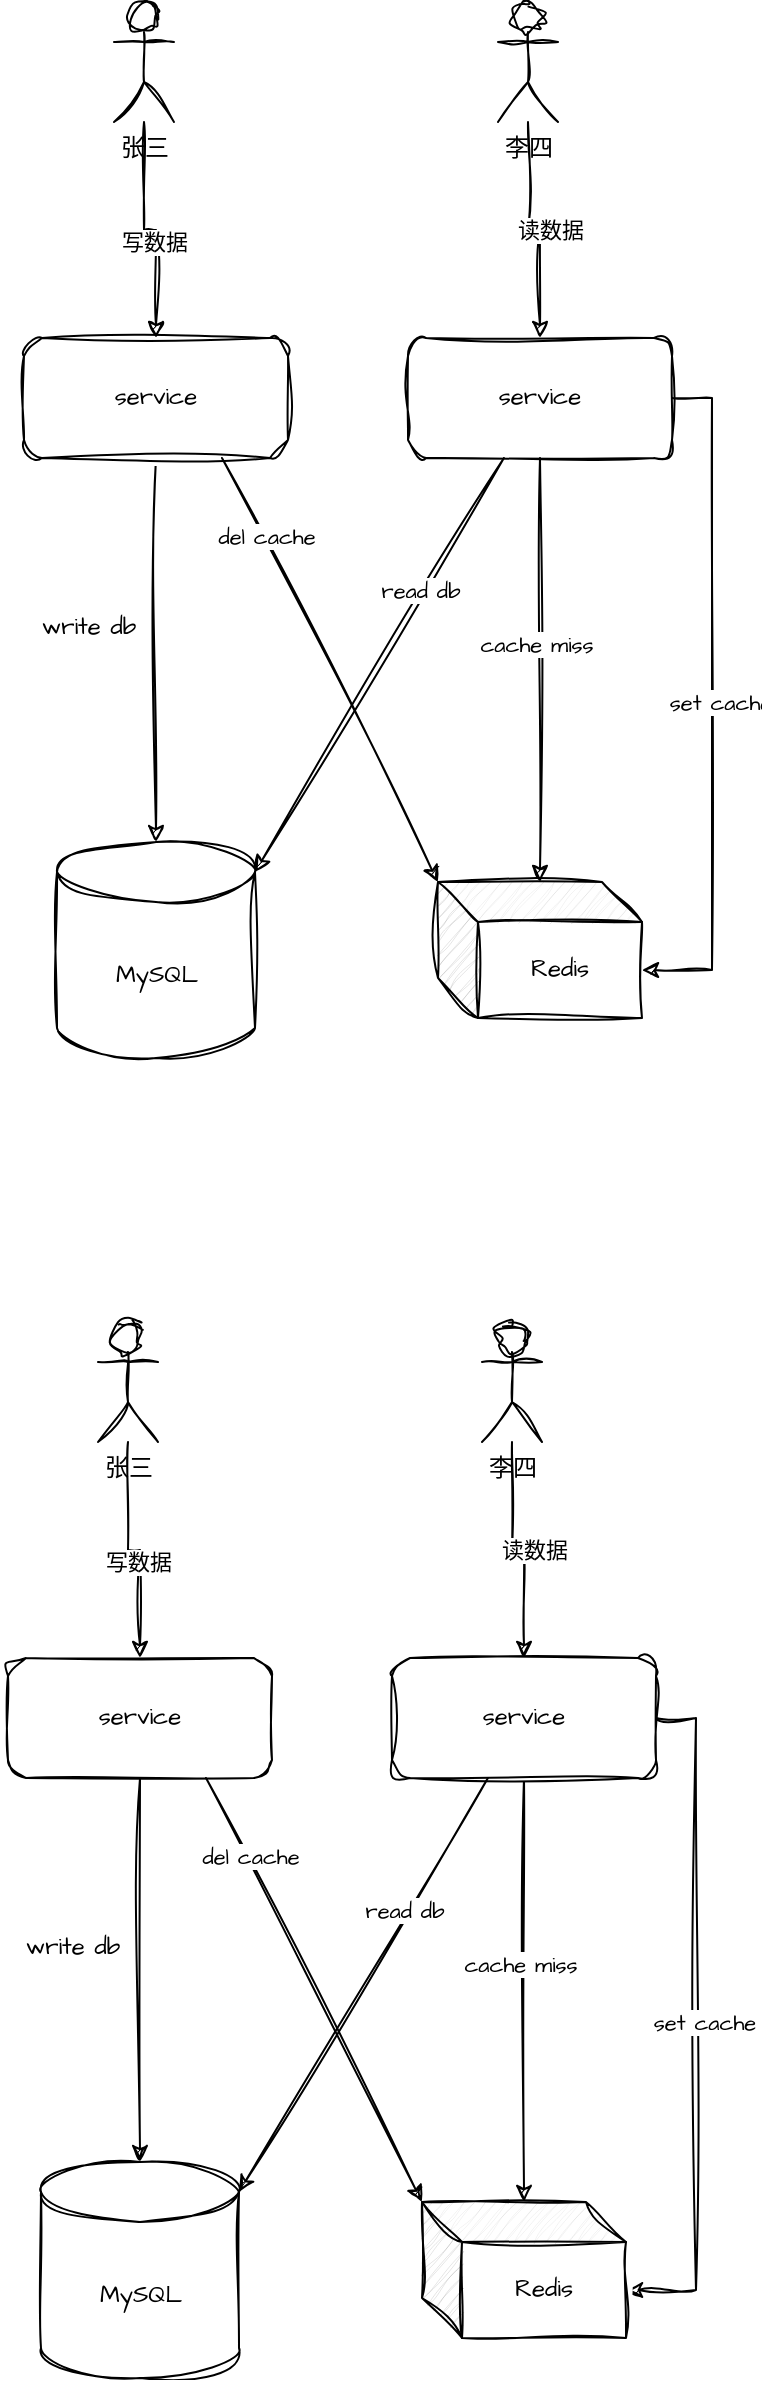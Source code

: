 <mxfile version="24.5.5" type="github" pages="2">
  <diagram name="第 1 页" id="YkLvHOuxInYhM2U2tg4u">
    <mxGraphModel dx="794" dy="1121" grid="1" gridSize="12" guides="1" tooltips="1" connect="1" arrows="1" fold="1" page="1" pageScale="1" pageWidth="827" pageHeight="1169" math="0" shadow="0">
      <root>
        <mxCell id="0" />
        <mxCell id="1" parent="0" />
        <mxCell id="1id2junFDNm-lrWbv77V-3" value="" style="edgeStyle=orthogonalEdgeStyle;rounded=0;sketch=1;hachureGap=4;jiggle=2;curveFitting=1;orthogonalLoop=1;jettySize=auto;html=1;fontFamily=Architects Daughter;fontSource=https%3A%2F%2Ffonts.googleapis.com%2Fcss%3Ffamily%3DArchitects%2BDaughter;" edge="1" parent="1" source="SPTwFPrOCaE6T44BnQzu-2" target="1id2junFDNm-lrWbv77V-1">
          <mxGeometry relative="1" as="geometry" />
        </mxCell>
        <mxCell id="SPTwFPrOCaE6T44BnQzu-2" value="service" style="rounded=1;whiteSpace=wrap;html=1;sketch=1;hachureGap=4;jiggle=2;curveFitting=1;fontFamily=Architects Daughter;fontSource=https%3A%2F%2Ffonts.googleapis.com%2Fcss%3Ffamily%3DArchitects%2BDaughter;" vertex="1" parent="1">
          <mxGeometry x="168" y="372" width="132" height="60" as="geometry" />
        </mxCell>
        <mxCell id="1id2junFDNm-lrWbv77V-7" value="" style="edgeStyle=orthogonalEdgeStyle;rounded=0;sketch=1;hachureGap=4;jiggle=2;curveFitting=1;orthogonalLoop=1;jettySize=auto;html=1;fontFamily=Architects Daughter;fontSource=https%3A%2F%2Ffonts.googleapis.com%2Fcss%3Ffamily%3DArchitects%2BDaughter;" edge="1" parent="1" source="SPTwFPrOCaE6T44BnQzu-3" target="1id2junFDNm-lrWbv77V-5">
          <mxGeometry relative="1" as="geometry" />
        </mxCell>
        <mxCell id="1id2junFDNm-lrWbv77V-12" value="cache miss" style="edgeLabel;html=1;align=center;verticalAlign=middle;resizable=0;points=[];sketch=1;hachureGap=4;jiggle=2;curveFitting=1;fontFamily=Architects Daughter;fontSource=https%3A%2F%2Ffonts.googleapis.com%2Fcss%3Ffamily%3DArchitects%2BDaughter;" vertex="1" connectable="0" parent="1id2junFDNm-lrWbv77V-7">
          <mxGeometry x="-0.123" y="-2" relative="1" as="geometry">
            <mxPoint as="offset" />
          </mxGeometry>
        </mxCell>
        <mxCell id="1id2junFDNm-lrWbv77V-8" style="edgeStyle=orthogonalEdgeStyle;rounded=0;sketch=1;hachureGap=4;jiggle=2;curveFitting=1;orthogonalLoop=1;jettySize=auto;html=1;fontFamily=Architects Daughter;fontSource=https%3A%2F%2Ffonts.googleapis.com%2Fcss%3Ffamily%3DArchitects%2BDaughter;entryX=0;entryY=0;entryDx=102;entryDy=44;entryPerimeter=0;exitX=1;exitY=0.5;exitDx=0;exitDy=0;" edge="1" parent="1" source="SPTwFPrOCaE6T44BnQzu-3" target="1id2junFDNm-lrWbv77V-5">
          <mxGeometry relative="1" as="geometry">
            <mxPoint x="564" y="552" as="targetPoint" />
          </mxGeometry>
        </mxCell>
        <mxCell id="1id2junFDNm-lrWbv77V-14" value="set cache" style="edgeLabel;html=1;align=center;verticalAlign=middle;resizable=0;points=[];sketch=1;hachureGap=4;jiggle=2;curveFitting=1;fontFamily=Architects Daughter;fontSource=https%3A%2F%2Ffonts.googleapis.com%2Fcss%3Ffamily%3DArchitects%2BDaughter;" vertex="1" connectable="0" parent="1id2junFDNm-lrWbv77V-8">
          <mxGeometry x="0.009" y="4" relative="1" as="geometry">
            <mxPoint as="offset" />
          </mxGeometry>
        </mxCell>
        <mxCell id="SPTwFPrOCaE6T44BnQzu-3" value="service" style="rounded=1;whiteSpace=wrap;html=1;sketch=1;hachureGap=4;jiggle=2;curveFitting=1;fontFamily=Architects Daughter;fontSource=https%3A%2F%2Ffonts.googleapis.com%2Fcss%3Ffamily%3DArchitects%2BDaughter;" vertex="1" parent="1">
          <mxGeometry x="360" y="372" width="132" height="60" as="geometry" />
        </mxCell>
        <mxCell id="SPTwFPrOCaE6T44BnQzu-9" style="edgeStyle=orthogonalEdgeStyle;rounded=0;sketch=1;hachureGap=4;jiggle=2;curveFitting=1;orthogonalLoop=1;jettySize=auto;html=1;fontFamily=Architects Daughter;fontSource=https%3A%2F%2Ffonts.googleapis.com%2Fcss%3Ffamily%3DArchitects%2BDaughter;" edge="1" parent="1" source="SPTwFPrOCaE6T44BnQzu-4" target="SPTwFPrOCaE6T44BnQzu-2">
          <mxGeometry relative="1" as="geometry" />
        </mxCell>
        <mxCell id="SPTwFPrOCaE6T44BnQzu-12" value="写数据" style="edgeLabel;html=1;align=center;verticalAlign=middle;resizable=0;points=[];sketch=1;hachureGap=4;jiggle=2;curveFitting=1;fontFamily=Architects Daughter;fontSource=https%3A%2F%2Ffonts.googleapis.com%2Fcss%3Ffamily%3DArchitects%2BDaughter;" vertex="1" connectable="0" parent="SPTwFPrOCaE6T44BnQzu-9">
          <mxGeometry x="0.148" y="-1" relative="1" as="geometry">
            <mxPoint as="offset" />
          </mxGeometry>
        </mxCell>
        <mxCell id="SPTwFPrOCaE6T44BnQzu-4" value="张三" style="shape=umlActor;verticalLabelPosition=bottom;verticalAlign=top;html=1;outlineConnect=0;sketch=1;hachureGap=4;jiggle=2;curveFitting=1;fontFamily=Architects Daughter;fontSource=https%3A%2F%2Ffonts.googleapis.com%2Fcss%3Ffamily%3DArchitects%2BDaughter;" vertex="1" parent="1">
          <mxGeometry x="213" y="204" width="30" height="60" as="geometry" />
        </mxCell>
        <mxCell id="SPTwFPrOCaE6T44BnQzu-10" style="edgeStyle=orthogonalEdgeStyle;rounded=0;sketch=1;hachureGap=4;jiggle=2;curveFitting=1;orthogonalLoop=1;jettySize=auto;html=1;entryX=0.5;entryY=0;entryDx=0;entryDy=0;fontFamily=Architects Daughter;fontSource=https%3A%2F%2Ffonts.googleapis.com%2Fcss%3Ffamily%3DArchitects%2BDaughter;" edge="1" parent="1" source="SPTwFPrOCaE6T44BnQzu-5" target="SPTwFPrOCaE6T44BnQzu-3">
          <mxGeometry relative="1" as="geometry" />
        </mxCell>
        <mxCell id="SPTwFPrOCaE6T44BnQzu-13" value="读数据" style="edgeLabel;html=1;align=center;verticalAlign=middle;resizable=0;points=[];sketch=1;hachureGap=4;jiggle=2;curveFitting=1;fontFamily=Architects Daughter;fontSource=https%3A%2F%2Ffonts.googleapis.com%2Fcss%3Ffamily%3DArchitects%2BDaughter;" vertex="1" connectable="0" parent="SPTwFPrOCaE6T44BnQzu-10">
          <mxGeometry x="0.056" y="5" relative="1" as="geometry">
            <mxPoint as="offset" />
          </mxGeometry>
        </mxCell>
        <mxCell id="SPTwFPrOCaE6T44BnQzu-5" value="李四" style="shape=umlActor;verticalLabelPosition=bottom;verticalAlign=top;html=1;outlineConnect=0;sketch=1;hachureGap=4;jiggle=2;curveFitting=1;fontFamily=Architects Daughter;fontSource=https%3A%2F%2Ffonts.googleapis.com%2Fcss%3Ffamily%3DArchitects%2BDaughter;" vertex="1" parent="1">
          <mxGeometry x="405" y="204" width="30" height="60" as="geometry" />
        </mxCell>
        <mxCell id="1id2junFDNm-lrWbv77V-1" value="MySQL" style="shape=cylinder3;whiteSpace=wrap;html=1;boundedLbl=1;backgroundOutline=1;size=15;sketch=1;hachureGap=4;jiggle=2;curveFitting=1;fontFamily=Architects Daughter;fontSource=https%3A%2F%2Ffonts.googleapis.com%2Fcss%3Ffamily%3DArchitects%2BDaughter;" vertex="1" parent="1">
          <mxGeometry x="184.5" y="624" width="99" height="108" as="geometry" />
        </mxCell>
        <mxCell id="1id2junFDNm-lrWbv77V-5" value="Redis" style="shape=cube;whiteSpace=wrap;html=1;boundedLbl=1;backgroundOutline=1;darkOpacity=0.05;darkOpacity2=0.1;sketch=1;hachureGap=4;jiggle=2;curveFitting=1;fontFamily=Architects Daughter;fontSource=https%3A%2F%2Ffonts.googleapis.com%2Fcss%3Ffamily%3DArchitects%2BDaughter;" vertex="1" parent="1">
          <mxGeometry x="375" y="644" width="102" height="68" as="geometry" />
        </mxCell>
        <mxCell id="1id2junFDNm-lrWbv77V-6" style="rounded=0;sketch=1;hachureGap=4;jiggle=2;curveFitting=1;orthogonalLoop=1;jettySize=auto;html=1;entryX=1;entryY=0;entryDx=0;entryDy=15;entryPerimeter=0;fontFamily=Architects Daughter;fontSource=https%3A%2F%2Ffonts.googleapis.com%2Fcss%3Ffamily%3DArchitects%2BDaughter;" edge="1" parent="1" source="SPTwFPrOCaE6T44BnQzu-3" target="1id2junFDNm-lrWbv77V-1">
          <mxGeometry relative="1" as="geometry" />
        </mxCell>
        <mxCell id="1id2junFDNm-lrWbv77V-13" value="read db" style="edgeLabel;html=1;align=center;verticalAlign=middle;resizable=0;points=[];sketch=1;hachureGap=4;jiggle=2;curveFitting=1;fontFamily=Architects Daughter;fontSource=https%3A%2F%2Ffonts.googleapis.com%2Fcss%3Ffamily%3DArchitects%2BDaughter;" vertex="1" connectable="0" parent="1id2junFDNm-lrWbv77V-6">
          <mxGeometry x="-0.353" y="-2" relative="1" as="geometry">
            <mxPoint as="offset" />
          </mxGeometry>
        </mxCell>
        <mxCell id="1id2junFDNm-lrWbv77V-9" style="rounded=0;sketch=1;hachureGap=4;jiggle=2;curveFitting=1;orthogonalLoop=1;jettySize=auto;html=1;exitX=0.75;exitY=1;exitDx=0;exitDy=0;entryX=0;entryY=0;entryDx=0;entryDy=0;entryPerimeter=0;fontFamily=Architects Daughter;fontSource=https%3A%2F%2Ffonts.googleapis.com%2Fcss%3Ffamily%3DArchitects%2BDaughter;" edge="1" parent="1" source="SPTwFPrOCaE6T44BnQzu-2" target="1id2junFDNm-lrWbv77V-5">
          <mxGeometry relative="1" as="geometry" />
        </mxCell>
        <mxCell id="1id2junFDNm-lrWbv77V-11" value="del cache" style="edgeLabel;html=1;align=center;verticalAlign=middle;resizable=0;points=[];sketch=1;hachureGap=4;jiggle=2;curveFitting=1;fontFamily=Architects Daughter;fontSource=https%3A%2F%2Ffonts.googleapis.com%2Fcss%3Ffamily%3DArchitects%2BDaughter;" vertex="1" connectable="0" parent="1id2junFDNm-lrWbv77V-9">
          <mxGeometry x="-0.631" y="2" relative="1" as="geometry">
            <mxPoint as="offset" />
          </mxGeometry>
        </mxCell>
        <mxCell id="1id2junFDNm-lrWbv77V-10" value="write db" style="text;html=1;align=center;verticalAlign=middle;resizable=0;points=[];autosize=1;strokeColor=none;fillColor=none;fontFamily=Architects Daughter;fontSource=https%3A%2F%2Ffonts.googleapis.com%2Fcss%3Ffamily%3DArchitects%2BDaughter;" vertex="1" parent="1">
          <mxGeometry x="164" y="505" width="72" height="24" as="geometry" />
        </mxCell>
        <mxCell id="lRsrwEawaTzHggiAANhT-41" value="" style="edgeStyle=orthogonalEdgeStyle;rounded=0;sketch=1;hachureGap=4;jiggle=2;curveFitting=1;orthogonalLoop=1;jettySize=auto;html=1;fontFamily=Architects Daughter;fontSource=https%3A%2F%2Ffonts.googleapis.com%2Fcss%3Ffamily%3DArchitects%2BDaughter;" edge="1" parent="1" source="lRsrwEawaTzHggiAANhT-42" target="lRsrwEawaTzHggiAANhT-54">
          <mxGeometry relative="1" as="geometry" />
        </mxCell>
        <mxCell id="lRsrwEawaTzHggiAANhT-42" value="service" style="rounded=1;whiteSpace=wrap;html=1;sketch=1;hachureGap=4;jiggle=2;curveFitting=1;fontFamily=Architects Daughter;fontSource=https%3A%2F%2Ffonts.googleapis.com%2Fcss%3Ffamily%3DArchitects%2BDaughter;" vertex="1" parent="1">
          <mxGeometry x="160" y="1032" width="132" height="60" as="geometry" />
        </mxCell>
        <mxCell id="lRsrwEawaTzHggiAANhT-43" value="" style="edgeStyle=orthogonalEdgeStyle;rounded=0;sketch=1;hachureGap=4;jiggle=2;curveFitting=1;orthogonalLoop=1;jettySize=auto;html=1;fontFamily=Architects Daughter;fontSource=https%3A%2F%2Ffonts.googleapis.com%2Fcss%3Ffamily%3DArchitects%2BDaughter;" edge="1" parent="1" source="lRsrwEawaTzHggiAANhT-47" target="lRsrwEawaTzHggiAANhT-55">
          <mxGeometry relative="1" as="geometry" />
        </mxCell>
        <mxCell id="lRsrwEawaTzHggiAANhT-44" value="cache miss" style="edgeLabel;html=1;align=center;verticalAlign=middle;resizable=0;points=[];sketch=1;hachureGap=4;jiggle=2;curveFitting=1;fontFamily=Architects Daughter;fontSource=https%3A%2F%2Ffonts.googleapis.com%2Fcss%3Ffamily%3DArchitects%2BDaughter;" vertex="1" connectable="0" parent="lRsrwEawaTzHggiAANhT-43">
          <mxGeometry x="-0.123" y="-2" relative="1" as="geometry">
            <mxPoint as="offset" />
          </mxGeometry>
        </mxCell>
        <mxCell id="lRsrwEawaTzHggiAANhT-45" style="edgeStyle=orthogonalEdgeStyle;rounded=0;sketch=1;hachureGap=4;jiggle=2;curveFitting=1;orthogonalLoop=1;jettySize=auto;html=1;fontFamily=Architects Daughter;fontSource=https%3A%2F%2Ffonts.googleapis.com%2Fcss%3Ffamily%3DArchitects%2BDaughter;entryX=0;entryY=0;entryDx=102;entryDy=44;entryPerimeter=0;exitX=1;exitY=0.5;exitDx=0;exitDy=0;" edge="1" parent="1" source="lRsrwEawaTzHggiAANhT-47" target="lRsrwEawaTzHggiAANhT-55">
          <mxGeometry relative="1" as="geometry">
            <mxPoint x="556" y="1212" as="targetPoint" />
          </mxGeometry>
        </mxCell>
        <mxCell id="lRsrwEawaTzHggiAANhT-46" value="set cache" style="edgeLabel;html=1;align=center;verticalAlign=middle;resizable=0;points=[];sketch=1;hachureGap=4;jiggle=2;curveFitting=1;fontFamily=Architects Daughter;fontSource=https%3A%2F%2Ffonts.googleapis.com%2Fcss%3Ffamily%3DArchitects%2BDaughter;" vertex="1" connectable="0" parent="lRsrwEawaTzHggiAANhT-45">
          <mxGeometry x="0.009" y="4" relative="1" as="geometry">
            <mxPoint as="offset" />
          </mxGeometry>
        </mxCell>
        <mxCell id="lRsrwEawaTzHggiAANhT-47" value="service" style="rounded=1;whiteSpace=wrap;html=1;sketch=1;hachureGap=4;jiggle=2;curveFitting=1;fontFamily=Architects Daughter;fontSource=https%3A%2F%2Ffonts.googleapis.com%2Fcss%3Ffamily%3DArchitects%2BDaughter;" vertex="1" parent="1">
          <mxGeometry x="352" y="1032" width="132" height="60" as="geometry" />
        </mxCell>
        <mxCell id="lRsrwEawaTzHggiAANhT-48" style="edgeStyle=orthogonalEdgeStyle;rounded=0;sketch=1;hachureGap=4;jiggle=2;curveFitting=1;orthogonalLoop=1;jettySize=auto;html=1;fontFamily=Architects Daughter;fontSource=https%3A%2F%2Ffonts.googleapis.com%2Fcss%3Ffamily%3DArchitects%2BDaughter;" edge="1" parent="1" source="lRsrwEawaTzHggiAANhT-50" target="lRsrwEawaTzHggiAANhT-42">
          <mxGeometry relative="1" as="geometry" />
        </mxCell>
        <mxCell id="lRsrwEawaTzHggiAANhT-49" value="写数据" style="edgeLabel;html=1;align=center;verticalAlign=middle;resizable=0;points=[];sketch=1;hachureGap=4;jiggle=2;curveFitting=1;fontFamily=Architects Daughter;fontSource=https%3A%2F%2Ffonts.googleapis.com%2Fcss%3Ffamily%3DArchitects%2BDaughter;" vertex="1" connectable="0" parent="lRsrwEawaTzHggiAANhT-48">
          <mxGeometry x="0.148" y="-1" relative="1" as="geometry">
            <mxPoint as="offset" />
          </mxGeometry>
        </mxCell>
        <mxCell id="lRsrwEawaTzHggiAANhT-50" value="张三" style="shape=umlActor;verticalLabelPosition=bottom;verticalAlign=top;html=1;outlineConnect=0;sketch=1;hachureGap=4;jiggle=2;curveFitting=1;fontFamily=Architects Daughter;fontSource=https%3A%2F%2Ffonts.googleapis.com%2Fcss%3Ffamily%3DArchitects%2BDaughter;" vertex="1" parent="1">
          <mxGeometry x="205" y="864" width="30" height="60" as="geometry" />
        </mxCell>
        <mxCell id="lRsrwEawaTzHggiAANhT-51" style="edgeStyle=orthogonalEdgeStyle;rounded=0;sketch=1;hachureGap=4;jiggle=2;curveFitting=1;orthogonalLoop=1;jettySize=auto;html=1;entryX=0.5;entryY=0;entryDx=0;entryDy=0;fontFamily=Architects Daughter;fontSource=https%3A%2F%2Ffonts.googleapis.com%2Fcss%3Ffamily%3DArchitects%2BDaughter;" edge="1" parent="1" source="lRsrwEawaTzHggiAANhT-53" target="lRsrwEawaTzHggiAANhT-47">
          <mxGeometry relative="1" as="geometry" />
        </mxCell>
        <mxCell id="lRsrwEawaTzHggiAANhT-52" value="读数据" style="edgeLabel;html=1;align=center;verticalAlign=middle;resizable=0;points=[];sketch=1;hachureGap=4;jiggle=2;curveFitting=1;fontFamily=Architects Daughter;fontSource=https%3A%2F%2Ffonts.googleapis.com%2Fcss%3Ffamily%3DArchitects%2BDaughter;" vertex="1" connectable="0" parent="lRsrwEawaTzHggiAANhT-51">
          <mxGeometry x="0.056" y="5" relative="1" as="geometry">
            <mxPoint as="offset" />
          </mxGeometry>
        </mxCell>
        <mxCell id="lRsrwEawaTzHggiAANhT-53" value="李四" style="shape=umlActor;verticalLabelPosition=bottom;verticalAlign=top;html=1;outlineConnect=0;sketch=1;hachureGap=4;jiggle=2;curveFitting=1;fontFamily=Architects Daughter;fontSource=https%3A%2F%2Ffonts.googleapis.com%2Fcss%3Ffamily%3DArchitects%2BDaughter;" vertex="1" parent="1">
          <mxGeometry x="397" y="864" width="30" height="60" as="geometry" />
        </mxCell>
        <mxCell id="lRsrwEawaTzHggiAANhT-54" value="MySQL" style="shape=cylinder3;whiteSpace=wrap;html=1;boundedLbl=1;backgroundOutline=1;size=15;sketch=1;hachureGap=4;jiggle=2;curveFitting=1;fontFamily=Architects Daughter;fontSource=https%3A%2F%2Ffonts.googleapis.com%2Fcss%3Ffamily%3DArchitects%2BDaughter;" vertex="1" parent="1">
          <mxGeometry x="176.5" y="1284" width="99" height="108" as="geometry" />
        </mxCell>
        <mxCell id="lRsrwEawaTzHggiAANhT-55" value="Redis" style="shape=cube;whiteSpace=wrap;html=1;boundedLbl=1;backgroundOutline=1;darkOpacity=0.05;darkOpacity2=0.1;sketch=1;hachureGap=4;jiggle=2;curveFitting=1;fontFamily=Architects Daughter;fontSource=https%3A%2F%2Ffonts.googleapis.com%2Fcss%3Ffamily%3DArchitects%2BDaughter;" vertex="1" parent="1">
          <mxGeometry x="367" y="1304" width="102" height="68" as="geometry" />
        </mxCell>
        <mxCell id="lRsrwEawaTzHggiAANhT-56" style="rounded=0;sketch=1;hachureGap=4;jiggle=2;curveFitting=1;orthogonalLoop=1;jettySize=auto;html=1;entryX=1;entryY=0;entryDx=0;entryDy=15;entryPerimeter=0;fontFamily=Architects Daughter;fontSource=https%3A%2F%2Ffonts.googleapis.com%2Fcss%3Ffamily%3DArchitects%2BDaughter;" edge="1" parent="1" source="lRsrwEawaTzHggiAANhT-47" target="lRsrwEawaTzHggiAANhT-54">
          <mxGeometry relative="1" as="geometry" />
        </mxCell>
        <mxCell id="lRsrwEawaTzHggiAANhT-57" value="read db" style="edgeLabel;html=1;align=center;verticalAlign=middle;resizable=0;points=[];sketch=1;hachureGap=4;jiggle=2;curveFitting=1;fontFamily=Architects Daughter;fontSource=https%3A%2F%2Ffonts.googleapis.com%2Fcss%3Ffamily%3DArchitects%2BDaughter;" vertex="1" connectable="0" parent="lRsrwEawaTzHggiAANhT-56">
          <mxGeometry x="-0.353" y="-2" relative="1" as="geometry">
            <mxPoint as="offset" />
          </mxGeometry>
        </mxCell>
        <mxCell id="lRsrwEawaTzHggiAANhT-58" style="rounded=0;sketch=1;hachureGap=4;jiggle=2;curveFitting=1;orthogonalLoop=1;jettySize=auto;html=1;exitX=0.75;exitY=1;exitDx=0;exitDy=0;entryX=0;entryY=0;entryDx=0;entryDy=0;entryPerimeter=0;fontFamily=Architects Daughter;fontSource=https%3A%2F%2Ffonts.googleapis.com%2Fcss%3Ffamily%3DArchitects%2BDaughter;" edge="1" parent="1" source="lRsrwEawaTzHggiAANhT-42" target="lRsrwEawaTzHggiAANhT-55">
          <mxGeometry relative="1" as="geometry" />
        </mxCell>
        <mxCell id="lRsrwEawaTzHggiAANhT-59" value="del cache" style="edgeLabel;html=1;align=center;verticalAlign=middle;resizable=0;points=[];sketch=1;hachureGap=4;jiggle=2;curveFitting=1;fontFamily=Architects Daughter;fontSource=https%3A%2F%2Ffonts.googleapis.com%2Fcss%3Ffamily%3DArchitects%2BDaughter;" vertex="1" connectable="0" parent="lRsrwEawaTzHggiAANhT-58">
          <mxGeometry x="-0.631" y="2" relative="1" as="geometry">
            <mxPoint as="offset" />
          </mxGeometry>
        </mxCell>
        <mxCell id="lRsrwEawaTzHggiAANhT-60" value="write db" style="text;html=1;align=center;verticalAlign=middle;resizable=0;points=[];autosize=1;strokeColor=none;fillColor=none;fontFamily=Architects Daughter;fontSource=https%3A%2F%2Ffonts.googleapis.com%2Fcss%3Ffamily%3DArchitects%2BDaughter;" vertex="1" parent="1">
          <mxGeometry x="156" y="1165" width="72" height="24" as="geometry" />
        </mxCell>
      </root>
    </mxGraphModel>
  </diagram>
  <diagram id="2OXiwtI8VYQb9abBAa_-" name="第 2 页">
    <mxGraphModel dx="794" dy="1121" grid="1" gridSize="12" guides="1" tooltips="1" connect="1" arrows="1" fold="1" page="1" pageScale="1" pageWidth="827" pageHeight="1169" math="0" shadow="0">
      <root>
        <mxCell id="0" />
        <mxCell id="1" parent="0" />
      </root>
    </mxGraphModel>
  </diagram>
</mxfile>
